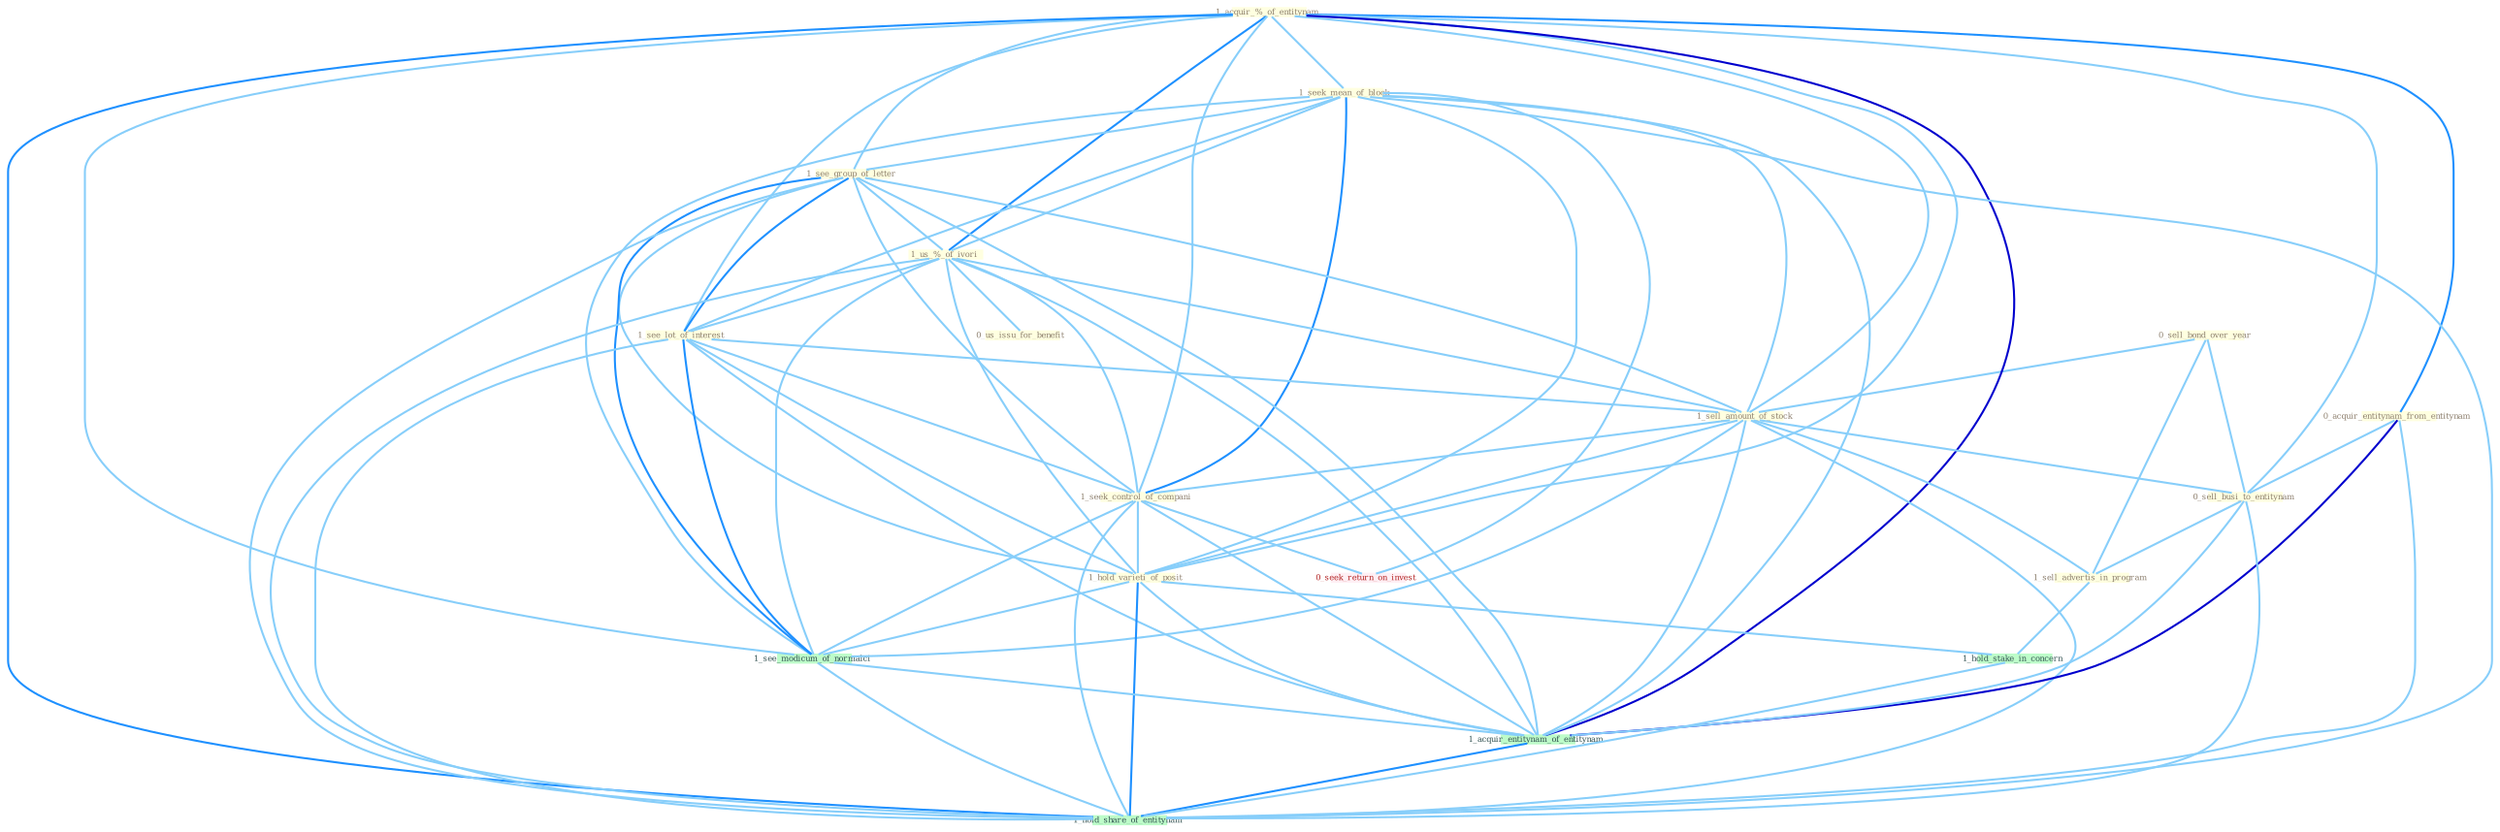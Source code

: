 Graph G{ 
    node
    [shape=polygon,style=filled,width=.5,height=.06,color="#BDFCC9",fixedsize=true,fontsize=4,
    fontcolor="#2f4f4f"];
    {node
    [color="#ffffe0", fontcolor="#8b7d6b"] "0_sell_bond_over_year " "1_acquir_%_of_entitynam " "1_seek_mean_of_block " "1_see_group_of_letter " "1_us_%_of_ivori " "1_see_lot_of_interest " "1_sell_amount_of_stock " "0_acquir_entitynam_from_entitynam " "0_us_issu_for_benefit " "0_sell_busi_to_entitynam " "1_sell_advertis_in_program " "1_seek_control_of_compani " "1_hold_varieti_of_posit "}
{node [color="#fff0f5", fontcolor="#b22222"] "0_seek_return_on_invest "}
edge [color="#B0E2FF"];

	"0_sell_bond_over_year " -- "1_sell_amount_of_stock " [w="1", color="#87cefa" ];
	"0_sell_bond_over_year " -- "0_sell_busi_to_entitynam " [w="1", color="#87cefa" ];
	"0_sell_bond_over_year " -- "1_sell_advertis_in_program " [w="1", color="#87cefa" ];
	"1_acquir_%_of_entitynam " -- "1_seek_mean_of_block " [w="1", color="#87cefa" ];
	"1_acquir_%_of_entitynam " -- "1_see_group_of_letter " [w="1", color="#87cefa" ];
	"1_acquir_%_of_entitynam " -- "1_us_%_of_ivori " [w="2", color="#1e90ff" , len=0.8];
	"1_acquir_%_of_entitynam " -- "1_see_lot_of_interest " [w="1", color="#87cefa" ];
	"1_acquir_%_of_entitynam " -- "1_sell_amount_of_stock " [w="1", color="#87cefa" ];
	"1_acquir_%_of_entitynam " -- "0_acquir_entitynam_from_entitynam " [w="2", color="#1e90ff" , len=0.8];
	"1_acquir_%_of_entitynam " -- "0_sell_busi_to_entitynam " [w="1", color="#87cefa" ];
	"1_acquir_%_of_entitynam " -- "1_seek_control_of_compani " [w="1", color="#87cefa" ];
	"1_acquir_%_of_entitynam " -- "1_hold_varieti_of_posit " [w="1", color="#87cefa" ];
	"1_acquir_%_of_entitynam " -- "1_see_modicum_of_normalci " [w="1", color="#87cefa" ];
	"1_acquir_%_of_entitynam " -- "1_acquir_entitynam_of_entitynam " [w="3", color="#0000cd" , len=0.6];
	"1_acquir_%_of_entitynam " -- "1_hold_share_of_entitynam " [w="2", color="#1e90ff" , len=0.8];
	"1_seek_mean_of_block " -- "1_see_group_of_letter " [w="1", color="#87cefa" ];
	"1_seek_mean_of_block " -- "1_us_%_of_ivori " [w="1", color="#87cefa" ];
	"1_seek_mean_of_block " -- "1_see_lot_of_interest " [w="1", color="#87cefa" ];
	"1_seek_mean_of_block " -- "1_sell_amount_of_stock " [w="1", color="#87cefa" ];
	"1_seek_mean_of_block " -- "1_seek_control_of_compani " [w="2", color="#1e90ff" , len=0.8];
	"1_seek_mean_of_block " -- "1_hold_varieti_of_posit " [w="1", color="#87cefa" ];
	"1_seek_mean_of_block " -- "0_seek_return_on_invest " [w="1", color="#87cefa" ];
	"1_seek_mean_of_block " -- "1_see_modicum_of_normalci " [w="1", color="#87cefa" ];
	"1_seek_mean_of_block " -- "1_acquir_entitynam_of_entitynam " [w="1", color="#87cefa" ];
	"1_seek_mean_of_block " -- "1_hold_share_of_entitynam " [w="1", color="#87cefa" ];
	"1_see_group_of_letter " -- "1_us_%_of_ivori " [w="1", color="#87cefa" ];
	"1_see_group_of_letter " -- "1_see_lot_of_interest " [w="2", color="#1e90ff" , len=0.8];
	"1_see_group_of_letter " -- "1_sell_amount_of_stock " [w="1", color="#87cefa" ];
	"1_see_group_of_letter " -- "1_seek_control_of_compani " [w="1", color="#87cefa" ];
	"1_see_group_of_letter " -- "1_hold_varieti_of_posit " [w="1", color="#87cefa" ];
	"1_see_group_of_letter " -- "1_see_modicum_of_normalci " [w="2", color="#1e90ff" , len=0.8];
	"1_see_group_of_letter " -- "1_acquir_entitynam_of_entitynam " [w="1", color="#87cefa" ];
	"1_see_group_of_letter " -- "1_hold_share_of_entitynam " [w="1", color="#87cefa" ];
	"1_us_%_of_ivori " -- "1_see_lot_of_interest " [w="1", color="#87cefa" ];
	"1_us_%_of_ivori " -- "1_sell_amount_of_stock " [w="1", color="#87cefa" ];
	"1_us_%_of_ivori " -- "0_us_issu_for_benefit " [w="1", color="#87cefa" ];
	"1_us_%_of_ivori " -- "1_seek_control_of_compani " [w="1", color="#87cefa" ];
	"1_us_%_of_ivori " -- "1_hold_varieti_of_posit " [w="1", color="#87cefa" ];
	"1_us_%_of_ivori " -- "1_see_modicum_of_normalci " [w="1", color="#87cefa" ];
	"1_us_%_of_ivori " -- "1_acquir_entitynam_of_entitynam " [w="1", color="#87cefa" ];
	"1_us_%_of_ivori " -- "1_hold_share_of_entitynam " [w="1", color="#87cefa" ];
	"1_see_lot_of_interest " -- "1_sell_amount_of_stock " [w="1", color="#87cefa" ];
	"1_see_lot_of_interest " -- "1_seek_control_of_compani " [w="1", color="#87cefa" ];
	"1_see_lot_of_interest " -- "1_hold_varieti_of_posit " [w="1", color="#87cefa" ];
	"1_see_lot_of_interest " -- "1_see_modicum_of_normalci " [w="2", color="#1e90ff" , len=0.8];
	"1_see_lot_of_interest " -- "1_acquir_entitynam_of_entitynam " [w="1", color="#87cefa" ];
	"1_see_lot_of_interest " -- "1_hold_share_of_entitynam " [w="1", color="#87cefa" ];
	"1_sell_amount_of_stock " -- "0_sell_busi_to_entitynam " [w="1", color="#87cefa" ];
	"1_sell_amount_of_stock " -- "1_sell_advertis_in_program " [w="1", color="#87cefa" ];
	"1_sell_amount_of_stock " -- "1_seek_control_of_compani " [w="1", color="#87cefa" ];
	"1_sell_amount_of_stock " -- "1_hold_varieti_of_posit " [w="1", color="#87cefa" ];
	"1_sell_amount_of_stock " -- "1_see_modicum_of_normalci " [w="1", color="#87cefa" ];
	"1_sell_amount_of_stock " -- "1_acquir_entitynam_of_entitynam " [w="1", color="#87cefa" ];
	"1_sell_amount_of_stock " -- "1_hold_share_of_entitynam " [w="1", color="#87cefa" ];
	"0_acquir_entitynam_from_entitynam " -- "0_sell_busi_to_entitynam " [w="1", color="#87cefa" ];
	"0_acquir_entitynam_from_entitynam " -- "1_acquir_entitynam_of_entitynam " [w="3", color="#0000cd" , len=0.6];
	"0_acquir_entitynam_from_entitynam " -- "1_hold_share_of_entitynam " [w="1", color="#87cefa" ];
	"0_sell_busi_to_entitynam " -- "1_sell_advertis_in_program " [w="1", color="#87cefa" ];
	"0_sell_busi_to_entitynam " -- "1_acquir_entitynam_of_entitynam " [w="1", color="#87cefa" ];
	"0_sell_busi_to_entitynam " -- "1_hold_share_of_entitynam " [w="1", color="#87cefa" ];
	"1_sell_advertis_in_program " -- "1_hold_stake_in_concern " [w="1", color="#87cefa" ];
	"1_seek_control_of_compani " -- "1_hold_varieti_of_posit " [w="1", color="#87cefa" ];
	"1_seek_control_of_compani " -- "0_seek_return_on_invest " [w="1", color="#87cefa" ];
	"1_seek_control_of_compani " -- "1_see_modicum_of_normalci " [w="1", color="#87cefa" ];
	"1_seek_control_of_compani " -- "1_acquir_entitynam_of_entitynam " [w="1", color="#87cefa" ];
	"1_seek_control_of_compani " -- "1_hold_share_of_entitynam " [w="1", color="#87cefa" ];
	"1_hold_varieti_of_posit " -- "1_hold_stake_in_concern " [w="1", color="#87cefa" ];
	"1_hold_varieti_of_posit " -- "1_see_modicum_of_normalci " [w="1", color="#87cefa" ];
	"1_hold_varieti_of_posit " -- "1_acquir_entitynam_of_entitynam " [w="1", color="#87cefa" ];
	"1_hold_varieti_of_posit " -- "1_hold_share_of_entitynam " [w="2", color="#1e90ff" , len=0.8];
	"1_hold_stake_in_concern " -- "1_hold_share_of_entitynam " [w="1", color="#87cefa" ];
	"1_see_modicum_of_normalci " -- "1_acquir_entitynam_of_entitynam " [w="1", color="#87cefa" ];
	"1_see_modicum_of_normalci " -- "1_hold_share_of_entitynam " [w="1", color="#87cefa" ];
	"1_acquir_entitynam_of_entitynam " -- "1_hold_share_of_entitynam " [w="2", color="#1e90ff" , len=0.8];
}